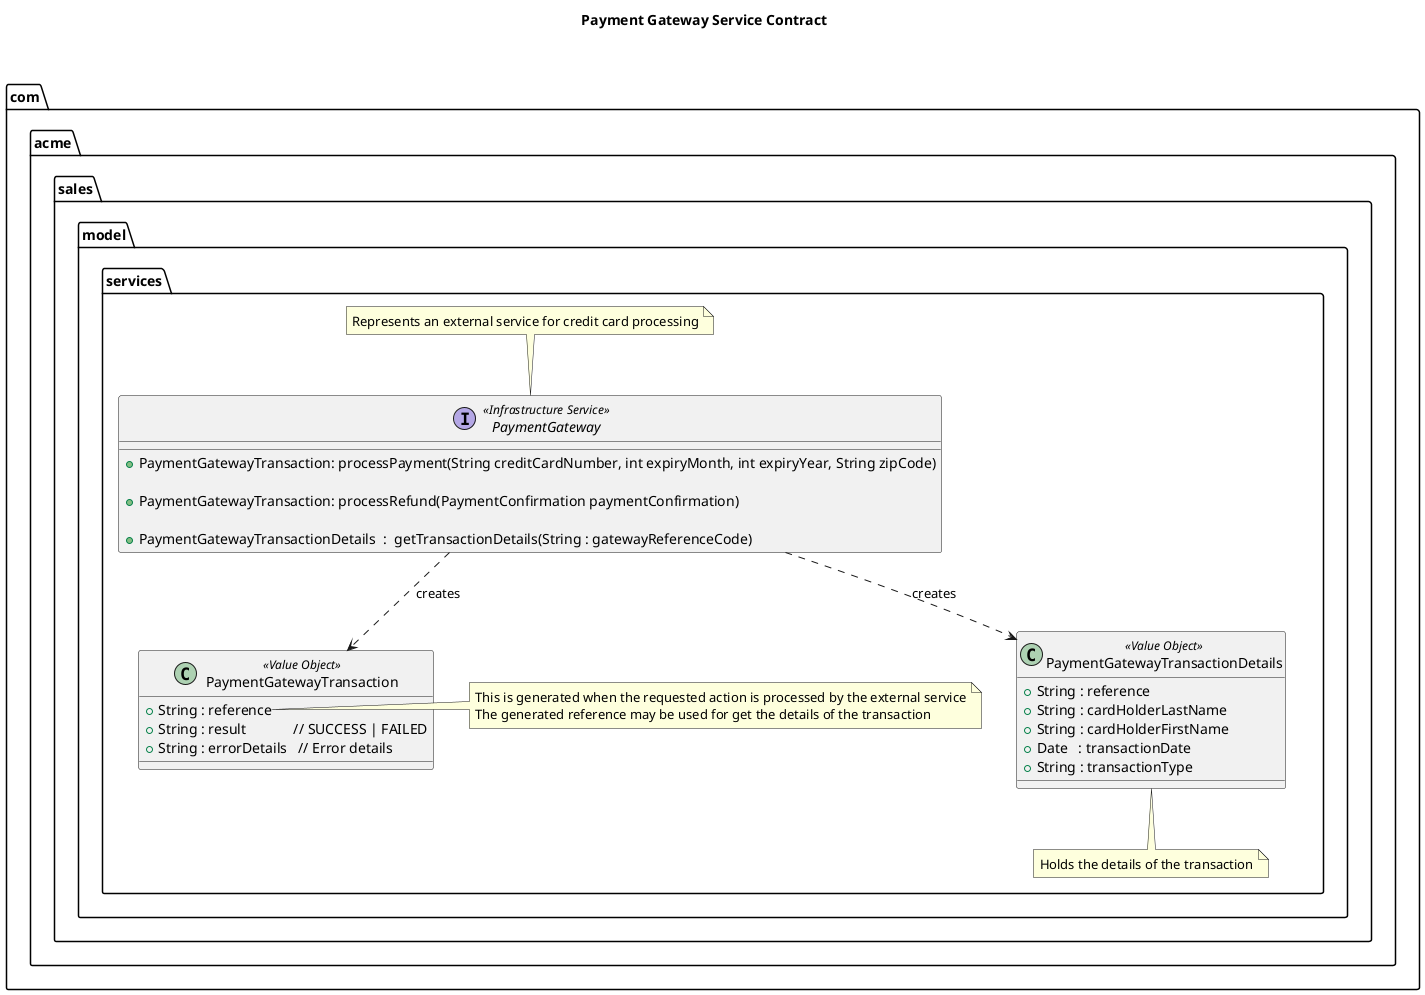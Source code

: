 @startuml

package com.acme.sales.model.services {
    interface  PaymentGateway <<Infrastructure Service>> {
        + PaymentGatewayTransaction: processPayment(String creditCardNumber, int expiryMonth, int expiryYear, String zipCode)

        + PaymentGatewayTransaction: processRefund(PaymentConfirmation paymentConfirmation)

        + PaymentGatewayTransactionDetails  :  getTransactionDetails(String : gatewayReferenceCode)
    }
    note top of PaymentGateway : Represents an external service for credit card processing

    note right of PaymentGateway::"PaymentConfirmation: processPayment(String creditCardNumber, int expiryMonth, int expiryYear, String zipCode)"
       This is the function used for payment confirmation
       when customer payment is successful
    end note
    note right of PaymentGateway::"PaymentConfirmation: processRefund(PaymentConfirmation paymentConfirmation)"
       This is the function used for payment cancellation
       can only be called  if customer has already paid
    end note
    note right of PaymentGateway::"String  :  getTransactionDetails(String : gatewayReferenceCode)"
       Gets the details of the transaction in JSON format
    end note


    class PaymentGatewayTransaction <<Value Object>> {
        + String : reference
        + String : result             // SUCCESS | FAILED
        + String : errorDetails   // Error details
    }
    note right of PaymentGatewayTransaction::"reference"
       This is generated when the requested action is processed by the external service
       The generated reference may be used for get the details of the transaction
    end note

    class PaymentGatewayTransactionDetails <<Value Object>> {
        +    String : reference
        +    String : cardHolderLastName
        +    String : cardHolderFirstName
        +    Date   : transactionDate
        +    String : transactionType
    }
    note bottom of PaymentGatewayTransactionDetails : Holds the details of the transaction
}



PaymentGateway ..> PaymentGatewayTransaction : "creates"
PaymentGateway ..> PaymentGatewayTransactionDetails : "creates"

Title Payment Gateway Service Contract \n\n

@enduml